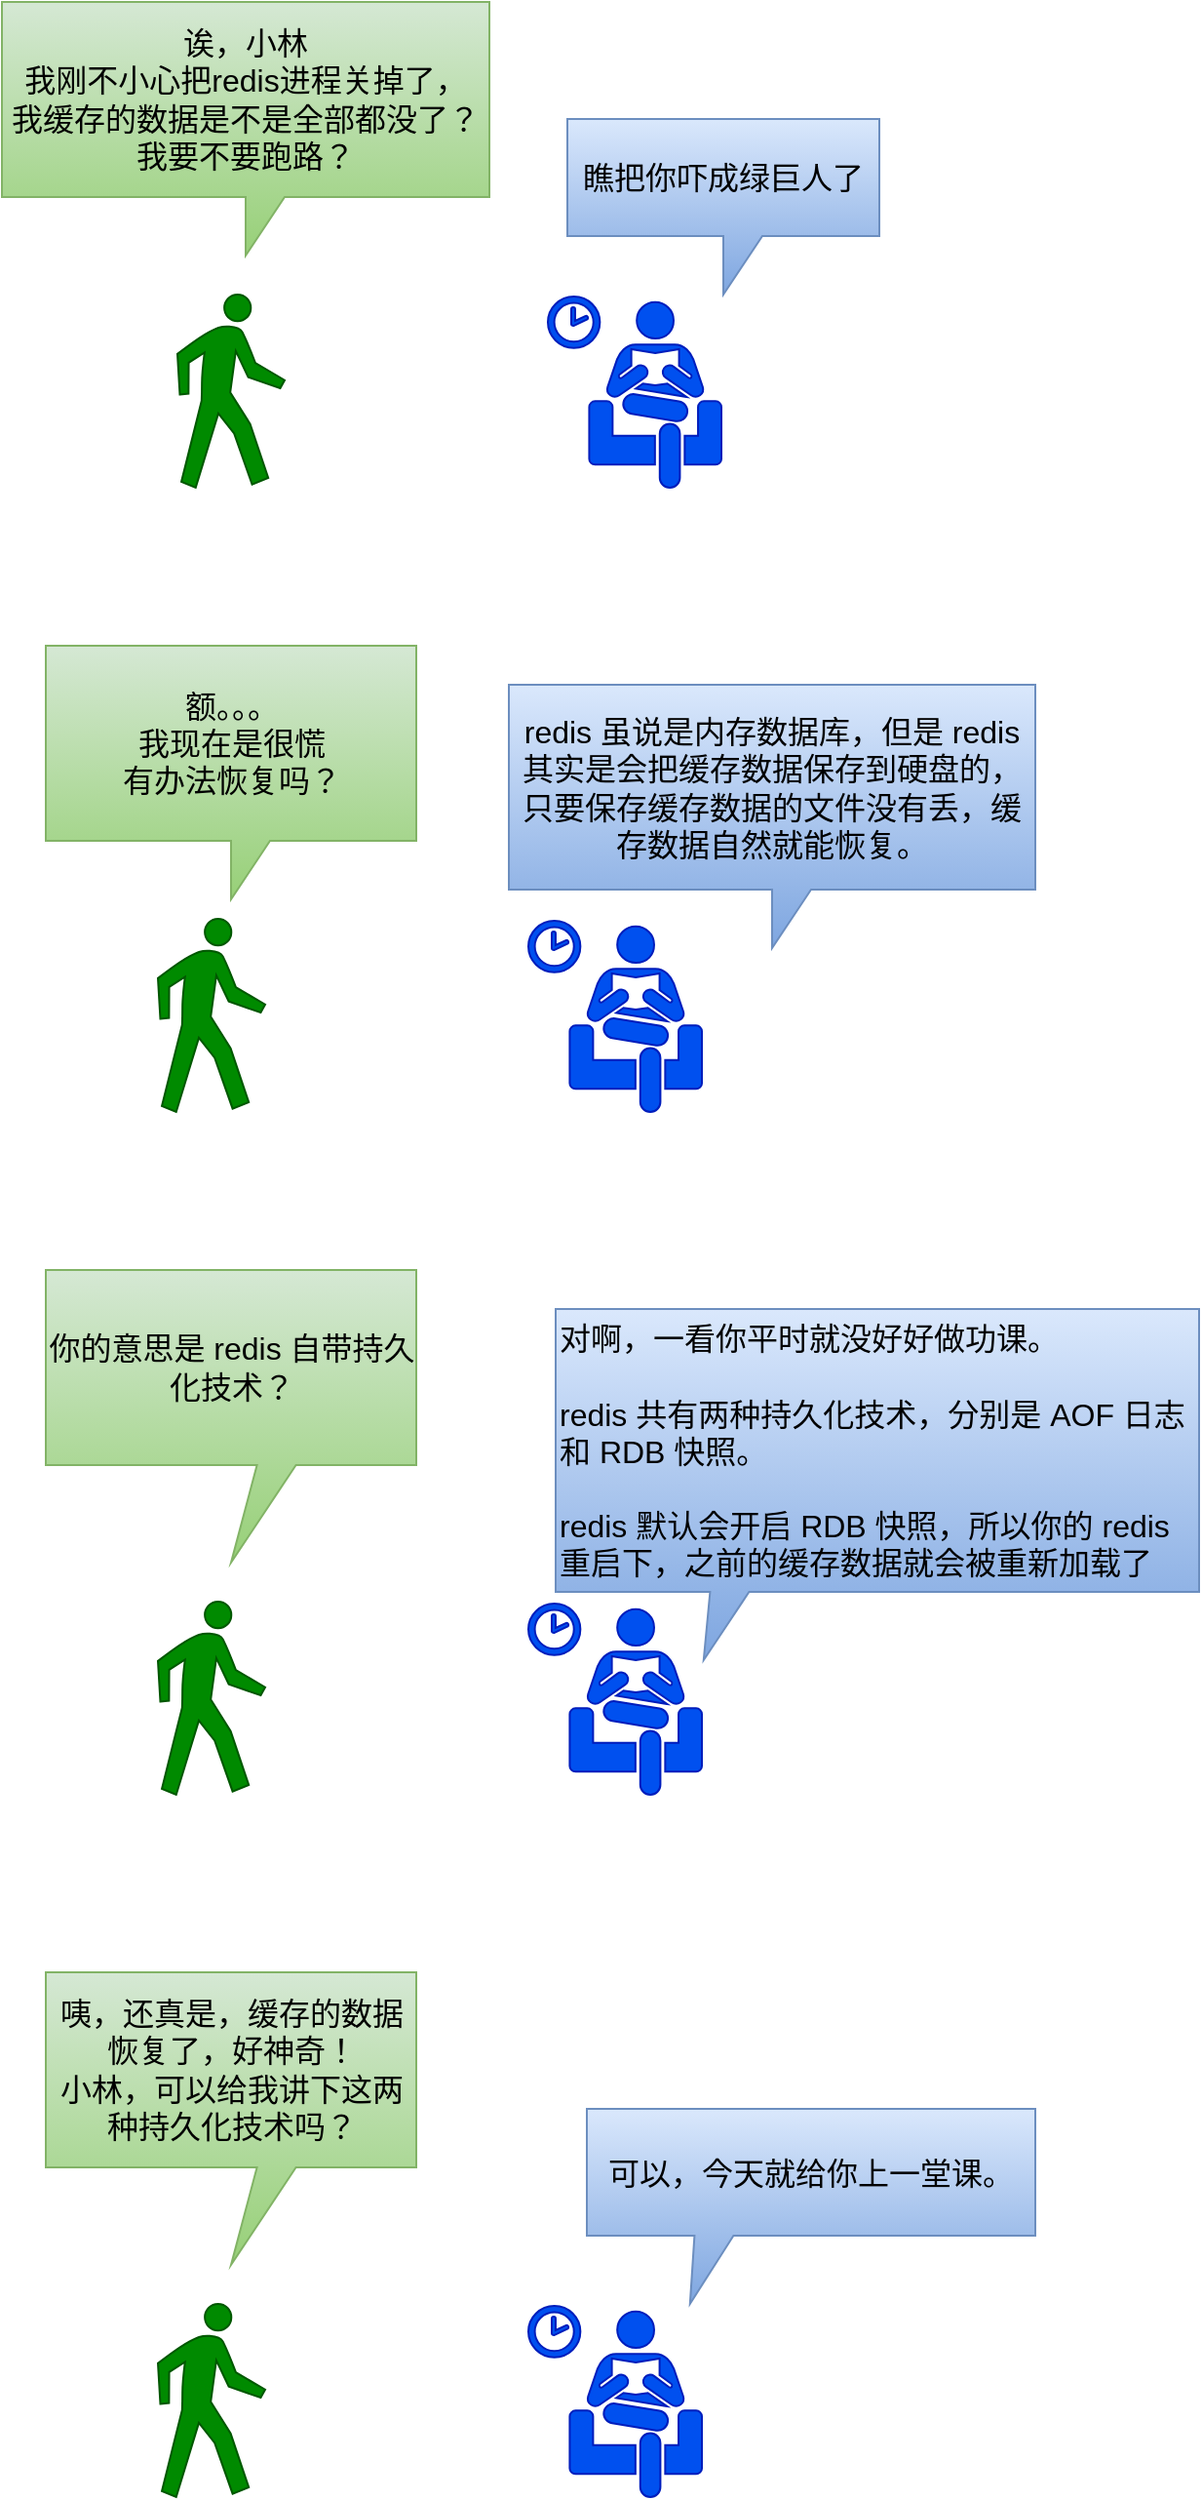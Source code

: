 <mxfile version="14.6.11" type="github">
  <diagram id="qIdzOmbFf2P8db_cpe1N" name="第 1 页">
    <mxGraphModel dx="946" dy="558" grid="1" gridSize="10" guides="1" tooltips="1" connect="1" arrows="1" fold="1" page="1" pageScale="1" pageWidth="827" pageHeight="1169" math="0" shadow="0">
      <root>
        <mxCell id="0" />
        <mxCell id="1" parent="0" />
        <mxCell id="xLS2lG7_SsmKWSn_wl7B-4" value="" style="shape=mxgraph.signs.people.walking;html=1;pointerEvents=1;fillColor=#008a00;strokeColor=#005700;verticalLabelPosition=bottom;verticalAlign=top;align=center;fontColor=#ffffff;" vertex="1" parent="1">
          <mxGeometry x="220" y="260" width="55" height="99" as="geometry" />
        </mxCell>
        <mxCell id="xLS2lG7_SsmKWSn_wl7B-5" value="" style="shape=mxgraph.signs.people.waiting_room_2;html=1;pointerEvents=1;fillColor=#0050ef;strokeColor=#001DBC;verticalLabelPosition=bottom;verticalAlign=top;align=center;fontColor=#ffffff;" vertex="1" parent="1">
          <mxGeometry x="410" y="261" width="89" height="98" as="geometry" />
        </mxCell>
        <mxCell id="xLS2lG7_SsmKWSn_wl7B-6" value="诶，小林&lt;br style=&quot;font-size: 16px&quot;&gt;我刚不小心把redis进程关掉了，&lt;br&gt;我缓存的数据是不是全部都没了？我要不要跑路？" style="shape=callout;whiteSpace=wrap;html=1;perimeter=calloutPerimeter;fontSize=16;fillColor=#d5e8d4;strokeColor=#82b366;gradientColor=#97d077;" vertex="1" parent="1">
          <mxGeometry x="130" y="110" width="250" height="130" as="geometry" />
        </mxCell>
        <mxCell id="xLS2lG7_SsmKWSn_wl7B-7" value="瞧把你吓成绿巨人了" style="shape=callout;whiteSpace=wrap;html=1;perimeter=calloutPerimeter;fontSize=16;gradientColor=#7ea6e0;fillColor=#dae8fc;strokeColor=#6c8ebf;" vertex="1" parent="1">
          <mxGeometry x="420" y="170" width="160" height="90" as="geometry" />
        </mxCell>
        <mxCell id="xLS2lG7_SsmKWSn_wl7B-8" value="" style="shape=mxgraph.signs.people.walking;html=1;pointerEvents=1;fillColor=#008a00;strokeColor=#005700;verticalLabelPosition=bottom;verticalAlign=top;align=center;fontColor=#ffffff;" vertex="1" parent="1">
          <mxGeometry x="210" y="580" width="55" height="99" as="geometry" />
        </mxCell>
        <mxCell id="xLS2lG7_SsmKWSn_wl7B-9" value="" style="shape=mxgraph.signs.people.waiting_room_2;html=1;pointerEvents=1;fillColor=#0050ef;strokeColor=#001DBC;verticalLabelPosition=bottom;verticalAlign=top;align=center;fontColor=#ffffff;" vertex="1" parent="1">
          <mxGeometry x="400" y="581" width="89" height="98" as="geometry" />
        </mxCell>
        <mxCell id="xLS2lG7_SsmKWSn_wl7B-10" value="额。。。&lt;br&gt;我现在是很慌&lt;br&gt;有办法恢复吗？" style="shape=callout;whiteSpace=wrap;html=1;perimeter=calloutPerimeter;fontSize=16;fillColor=#d5e8d4;strokeColor=#82b366;gradientColor=#97d077;" vertex="1" parent="1">
          <mxGeometry x="152.5" y="440" width="190" height="130" as="geometry" />
        </mxCell>
        <mxCell id="xLS2lG7_SsmKWSn_wl7B-11" value="redis 虽说是内存数据库，但是 redis 其实是会把缓存数据保存到硬盘的，只要保存缓存数据的文件没有丢，缓存数据自然就能恢复。" style="shape=callout;whiteSpace=wrap;html=1;perimeter=calloutPerimeter;fontSize=16;gradientColor=#7ea6e0;fillColor=#dae8fc;strokeColor=#6c8ebf;align=center;" vertex="1" parent="1">
          <mxGeometry x="390" y="460" width="270" height="135" as="geometry" />
        </mxCell>
        <mxCell id="xLS2lG7_SsmKWSn_wl7B-12" value="" style="shape=mxgraph.signs.people.walking;html=1;pointerEvents=1;fillColor=#008a00;strokeColor=#005700;verticalLabelPosition=bottom;verticalAlign=top;align=center;fontColor=#ffffff;" vertex="1" parent="1">
          <mxGeometry x="210" y="930" width="55" height="99" as="geometry" />
        </mxCell>
        <mxCell id="xLS2lG7_SsmKWSn_wl7B-13" value="" style="shape=mxgraph.signs.people.waiting_room_2;html=1;pointerEvents=1;fillColor=#0050ef;strokeColor=#001DBC;verticalLabelPosition=bottom;verticalAlign=top;align=center;fontColor=#ffffff;" vertex="1" parent="1">
          <mxGeometry x="400" y="931" width="89" height="98" as="geometry" />
        </mxCell>
        <mxCell id="xLS2lG7_SsmKWSn_wl7B-14" value="你的意思是 redis 自带持久化技术？" style="shape=callout;whiteSpace=wrap;html=1;perimeter=calloutPerimeter;fontSize=16;fillColor=#d5e8d4;strokeColor=#82b366;gradientColor=#97d077;size=50;position=0.57;" vertex="1" parent="1">
          <mxGeometry x="152.5" y="760" width="190" height="150" as="geometry" />
        </mxCell>
        <mxCell id="xLS2lG7_SsmKWSn_wl7B-15" value="对啊，一看你平时就没好好做功课。&lt;br&gt;&lt;br&gt;redis 共有两种持久化技术，分别是 AOF 日志和 RDB 快照。&lt;br&gt;&lt;br&gt;redis 默认会开启 RDB 快照，所以你的 redis 重启下，之前的缓存数据就会被重新加载了" style="shape=callout;whiteSpace=wrap;html=1;perimeter=calloutPerimeter;fontSize=16;gradientColor=#7ea6e0;fillColor=#dae8fc;strokeColor=#6c8ebf;align=left;size=35;position=0.24;position2=0.23;" vertex="1" parent="1">
          <mxGeometry x="414" y="780" width="330" height="180" as="geometry" />
        </mxCell>
        <mxCell id="xLS2lG7_SsmKWSn_wl7B-16" value="" style="shape=mxgraph.signs.people.walking;html=1;pointerEvents=1;fillColor=#008a00;strokeColor=#005700;verticalLabelPosition=bottom;verticalAlign=top;align=center;fontColor=#ffffff;" vertex="1" parent="1">
          <mxGeometry x="210" y="1290" width="55" height="99" as="geometry" />
        </mxCell>
        <mxCell id="xLS2lG7_SsmKWSn_wl7B-17" value="" style="shape=mxgraph.signs.people.waiting_room_2;html=1;pointerEvents=1;fillColor=#0050ef;strokeColor=#001DBC;verticalLabelPosition=bottom;verticalAlign=top;align=center;fontColor=#ffffff;" vertex="1" parent="1">
          <mxGeometry x="400" y="1291" width="89" height="98" as="geometry" />
        </mxCell>
        <mxCell id="xLS2lG7_SsmKWSn_wl7B-18" value="咦，还真是，缓存的数据恢复了，好神奇！&lt;br&gt;小林，可以给我讲下这两种持久化技术吗？" style="shape=callout;whiteSpace=wrap;html=1;perimeter=calloutPerimeter;fontSize=16;fillColor=#d5e8d4;strokeColor=#82b366;gradientColor=#97d077;size=50;position=0.57;" vertex="1" parent="1">
          <mxGeometry x="152.5" y="1120" width="190" height="150" as="geometry" />
        </mxCell>
        <mxCell id="xLS2lG7_SsmKWSn_wl7B-19" value="可以，今天就给你上一堂课。" style="shape=callout;whiteSpace=wrap;html=1;perimeter=calloutPerimeter;fontSize=16;gradientColor=#7ea6e0;fillColor=#dae8fc;strokeColor=#6c8ebf;align=center;size=35;position=0.24;position2=0.23;" vertex="1" parent="1">
          <mxGeometry x="430" y="1190" width="230" height="100" as="geometry" />
        </mxCell>
      </root>
    </mxGraphModel>
  </diagram>
</mxfile>
